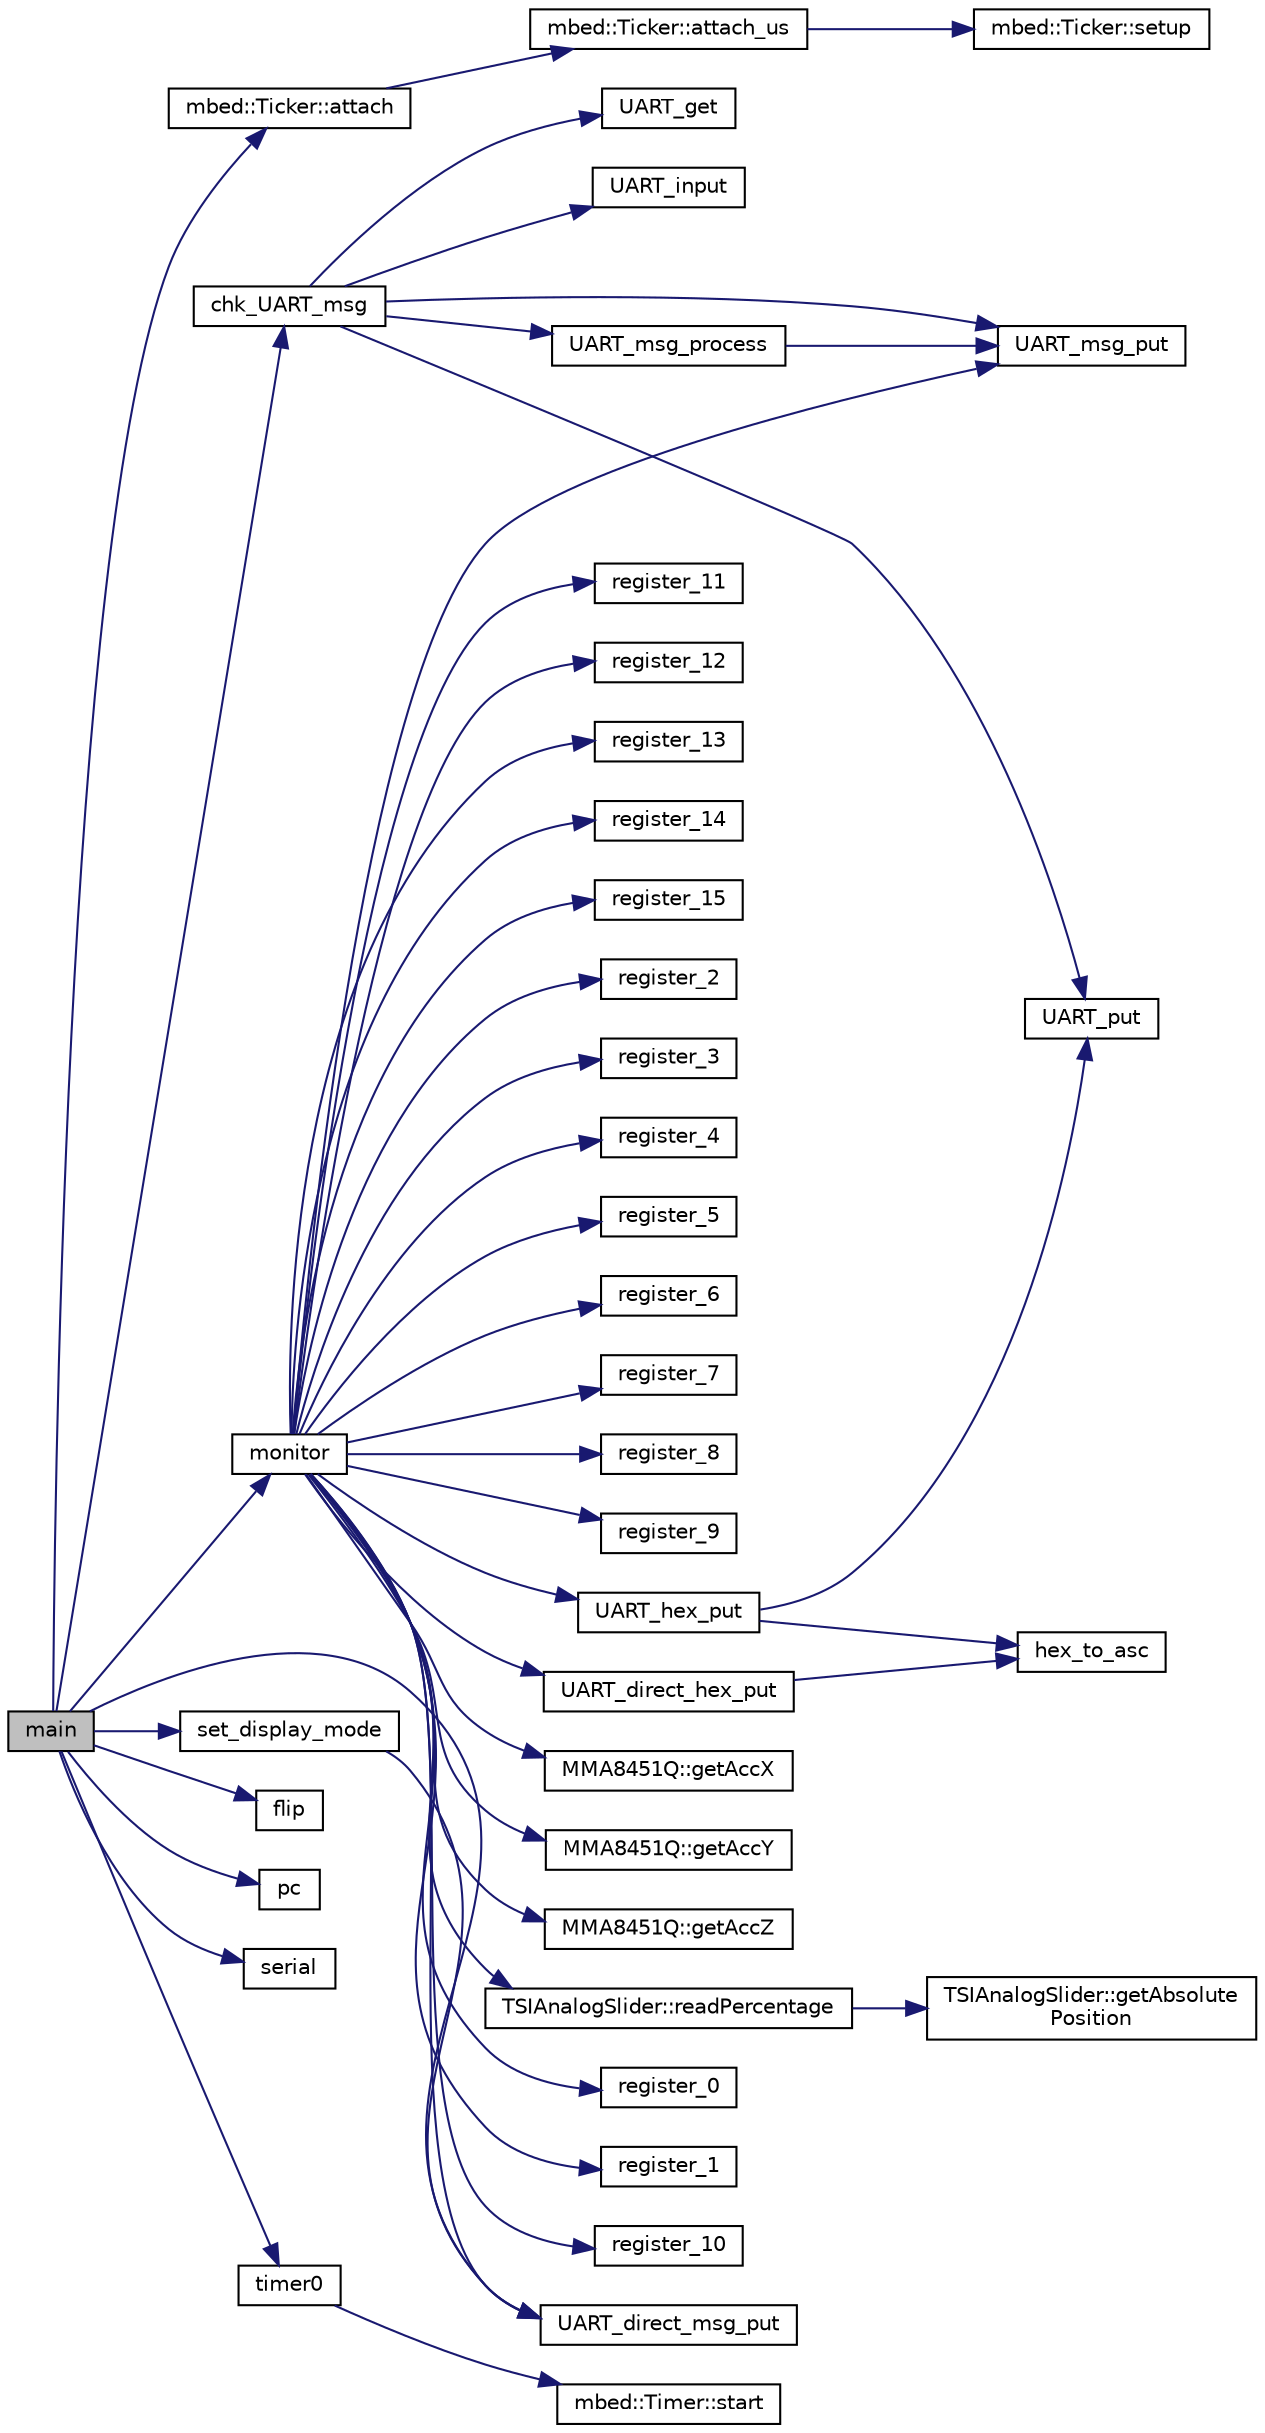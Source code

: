 digraph "main"
{
 // LATEX_PDF_SIZE
  edge [fontname="Helvetica",fontsize="10",labelfontname="Helvetica",labelfontsize="10"];
  node [fontname="Helvetica",fontsize="10",shape=record];
  rankdir="LR";
  Node1 [label="main",height=0.2,width=0.4,color="black", fillcolor="grey75", style="filled", fontcolor="black",tooltip=" "];
  Node1 -> Node2 [color="midnightblue",fontsize="10",style="solid",fontname="Helvetica"];
  Node2 [label="mbed::Ticker::attach",height=0.2,width=0.4,color="black", fillcolor="white", style="filled",URL="$group__drivers.html#ga9bd57da154ea4898f7b5ae0cb992d8db",tooltip=" "];
  Node2 -> Node3 [color="midnightblue",fontsize="10",style="solid",fontname="Helvetica"];
  Node3 [label="mbed::Ticker::attach_us",height=0.2,width=0.4,color="black", fillcolor="white", style="filled",URL="$group__drivers.html#gacbd4450a13e66544241d5e68ffb74b2c",tooltip=" "];
  Node3 -> Node4 [color="midnightblue",fontsize="10",style="solid",fontname="Helvetica"];
  Node4 [label="mbed::Ticker::setup",height=0.2,width=0.4,color="black", fillcolor="white", style="filled",URL="$group__drivers.html#ga19b14dd2a3a5868ccc809561ab49599d",tooltip=" "];
  Node1 -> Node5 [color="midnightblue",fontsize="10",style="solid",fontname="Helvetica"];
  Node5 [label="chk_UART_msg",height=0.2,width=0.4,color="black", fillcolor="white", style="filled",URL="$_monitor_8cpp.html#a29be7c30b6929c50ebb985b228fc1be2",tooltip=" "];
  Node5 -> Node6 [color="midnightblue",fontsize="10",style="solid",fontname="Helvetica"];
  Node6 [label="UART_get",height=0.2,width=0.4,color="black", fillcolor="white", style="filled",URL="$_u_a_r_t__poll_8cpp.html#a6659a2fc6c6bccd0206e0d12798cc4b6",tooltip=" "];
  Node5 -> Node7 [color="midnightblue",fontsize="10",style="solid",fontname="Helvetica"];
  Node7 [label="UART_input",height=0.2,width=0.4,color="black", fillcolor="white", style="filled",URL="$_u_a_r_t__poll_8cpp.html#af92515bd65cb7df035cfe5b38c4faf40",tooltip=" "];
  Node5 -> Node8 [color="midnightblue",fontsize="10",style="solid",fontname="Helvetica"];
  Node8 [label="UART_msg_process",height=0.2,width=0.4,color="black", fillcolor="white", style="filled",URL="$_monitor_8cpp.html#a826db354ae1d910792a0330f8d4eb91a",tooltip=" "];
  Node8 -> Node9 [color="midnightblue",fontsize="10",style="solid",fontname="Helvetica"];
  Node9 [label="UART_msg_put",height=0.2,width=0.4,color="black", fillcolor="white", style="filled",URL="$_u_a_r_t__poll_8cpp.html#ac6ed065c7d51693d1fbf390c19a7fa4b",tooltip=" "];
  Node5 -> Node9 [color="midnightblue",fontsize="10",style="solid",fontname="Helvetica"];
  Node5 -> Node10 [color="midnightblue",fontsize="10",style="solid",fontname="Helvetica"];
  Node10 [label="UART_put",height=0.2,width=0.4,color="black", fillcolor="white", style="filled",URL="$_u_a_r_t__poll_8cpp.html#adf7d84d83418afe25297949ce89a7586",tooltip=" "];
  Node1 -> Node11 [color="midnightblue",fontsize="10",style="solid",fontname="Helvetica"];
  Node11 [label="flip",height=0.2,width=0.4,color="black", fillcolor="white", style="filled",URL="$main_8cpp.html#a126cb0362ae2e7935520fb27343bad31",tooltip=" "];
  Node1 -> Node12 [color="midnightblue",fontsize="10",style="solid",fontname="Helvetica"];
  Node12 [label="monitor",height=0.2,width=0.4,color="black", fillcolor="white", style="filled",URL="$_monitor_8cpp.html#a59a4a0c8721f73a8c9d9db5a4cdc6e88",tooltip=" "];
  Node12 -> Node13 [color="midnightblue",fontsize="10",style="solid",fontname="Helvetica"];
  Node13 [label="MMA8451Q::getAccX",height=0.2,width=0.4,color="black", fillcolor="white", style="filled",URL="$class_m_m_a8451_q.html#a1f5f65dfa6b6767027d84b5d90885e38",tooltip=" "];
  Node12 -> Node14 [color="midnightblue",fontsize="10",style="solid",fontname="Helvetica"];
  Node14 [label="MMA8451Q::getAccY",height=0.2,width=0.4,color="black", fillcolor="white", style="filled",URL="$class_m_m_a8451_q.html#aa9143b4b3128e886c93d4a00fac2cd4c",tooltip=" "];
  Node12 -> Node15 [color="midnightblue",fontsize="10",style="solid",fontname="Helvetica"];
  Node15 [label="MMA8451Q::getAccZ",height=0.2,width=0.4,color="black", fillcolor="white", style="filled",URL="$class_m_m_a8451_q.html#a32caae9379a38d51161c22b7cc78c399",tooltip=" "];
  Node12 -> Node16 [color="midnightblue",fontsize="10",style="solid",fontname="Helvetica"];
  Node16 [label="TSIAnalogSlider::readPercentage",height=0.2,width=0.4,color="black", fillcolor="white", style="filled",URL="$class_t_s_i_analog_slider.html#ac269bbe9a24cd83f9cb8197cd150203f",tooltip=" "];
  Node16 -> Node17 [color="midnightblue",fontsize="10",style="solid",fontname="Helvetica"];
  Node17 [label="TSIAnalogSlider::getAbsolute\lPosition",height=0.2,width=0.4,color="black", fillcolor="white", style="filled",URL="$class_t_s_i_analog_slider.html#a0bbd64bde1bf4266565be9b55d6fcc16",tooltip=" "];
  Node12 -> Node18 [color="midnightblue",fontsize="10",style="solid",fontname="Helvetica"];
  Node18 [label="register_0",height=0.2,width=0.4,color="black", fillcolor="white", style="filled",URL="$_monitor_8cpp.html#a1acfa32889fb3f7772a80c33f17a10f4",tooltip=" "];
  Node12 -> Node19 [color="midnightblue",fontsize="10",style="solid",fontname="Helvetica"];
  Node19 [label="register_1",height=0.2,width=0.4,color="black", fillcolor="white", style="filled",URL="$_monitor_8cpp.html#af4f310dff975c02b20f26636c6c3ef06",tooltip=" "];
  Node12 -> Node20 [color="midnightblue",fontsize="10",style="solid",fontname="Helvetica"];
  Node20 [label="register_10",height=0.2,width=0.4,color="black", fillcolor="white", style="filled",URL="$_monitor_8cpp.html#a74d156db0f8acd998aef5b89823530ff",tooltip=" "];
  Node12 -> Node21 [color="midnightblue",fontsize="10",style="solid",fontname="Helvetica"];
  Node21 [label="register_11",height=0.2,width=0.4,color="black", fillcolor="white", style="filled",URL="$_monitor_8cpp.html#aca4cb1682e152dd6490ca0ad8c14ba63",tooltip=" "];
  Node12 -> Node22 [color="midnightblue",fontsize="10",style="solid",fontname="Helvetica"];
  Node22 [label="register_12",height=0.2,width=0.4,color="black", fillcolor="white", style="filled",URL="$_monitor_8cpp.html#a87858d2ec667c5e18eef59092a4eb868",tooltip=" "];
  Node12 -> Node23 [color="midnightblue",fontsize="10",style="solid",fontname="Helvetica"];
  Node23 [label="register_13",height=0.2,width=0.4,color="black", fillcolor="white", style="filled",URL="$_monitor_8cpp.html#a3a3e6b593805f4e3851166051a42f013",tooltip=" "];
  Node12 -> Node24 [color="midnightblue",fontsize="10",style="solid",fontname="Helvetica"];
  Node24 [label="register_14",height=0.2,width=0.4,color="black", fillcolor="white", style="filled",URL="$_monitor_8cpp.html#a7399860acab51a164e164c2fba044d4c",tooltip=" "];
  Node12 -> Node25 [color="midnightblue",fontsize="10",style="solid",fontname="Helvetica"];
  Node25 [label="register_15",height=0.2,width=0.4,color="black", fillcolor="white", style="filled",URL="$_monitor_8cpp.html#a0a9c96ec951ad4388e574d985fb43949",tooltip=" "];
  Node12 -> Node26 [color="midnightblue",fontsize="10",style="solid",fontname="Helvetica"];
  Node26 [label="register_2",height=0.2,width=0.4,color="black", fillcolor="white", style="filled",URL="$_monitor_8cpp.html#a6fa5bf939f3d799a5fdc81cc703b38aa",tooltip=" "];
  Node12 -> Node27 [color="midnightblue",fontsize="10",style="solid",fontname="Helvetica"];
  Node27 [label="register_3",height=0.2,width=0.4,color="black", fillcolor="white", style="filled",URL="$_monitor_8cpp.html#a4c83941c57e25dfd90fe1fb9de46c46e",tooltip=" "];
  Node12 -> Node28 [color="midnightblue",fontsize="10",style="solid",fontname="Helvetica"];
  Node28 [label="register_4",height=0.2,width=0.4,color="black", fillcolor="white", style="filled",URL="$_monitor_8cpp.html#a5f5e205f220b60b3dc027e6e881f9b65",tooltip=" "];
  Node12 -> Node29 [color="midnightblue",fontsize="10",style="solid",fontname="Helvetica"];
  Node29 [label="register_5",height=0.2,width=0.4,color="black", fillcolor="white", style="filled",URL="$_monitor_8cpp.html#afff65f76f9bec8179813474bb7cb8cec",tooltip=" "];
  Node12 -> Node30 [color="midnightblue",fontsize="10",style="solid",fontname="Helvetica"];
  Node30 [label="register_6",height=0.2,width=0.4,color="black", fillcolor="white", style="filled",URL="$_monitor_8cpp.html#a9e9fc7543f7451bed1391bceccd59d31",tooltip=" "];
  Node12 -> Node31 [color="midnightblue",fontsize="10",style="solid",fontname="Helvetica"];
  Node31 [label="register_7",height=0.2,width=0.4,color="black", fillcolor="white", style="filled",URL="$_monitor_8cpp.html#aef97cbd3b23439790fb02905b1f4a673",tooltip=" "];
  Node12 -> Node32 [color="midnightblue",fontsize="10",style="solid",fontname="Helvetica"];
  Node32 [label="register_8",height=0.2,width=0.4,color="black", fillcolor="white", style="filled",URL="$_monitor_8cpp.html#afc29386541d17a145ae2ed79eb86770a",tooltip=" "];
  Node12 -> Node33 [color="midnightblue",fontsize="10",style="solid",fontname="Helvetica"];
  Node33 [label="register_9",height=0.2,width=0.4,color="black", fillcolor="white", style="filled",URL="$_monitor_8cpp.html#a3cfdbf7d89b2d07d8fd4ec26bb679228",tooltip=" "];
  Node12 -> Node34 [color="midnightblue",fontsize="10",style="solid",fontname="Helvetica"];
  Node34 [label="UART_direct_hex_put",height=0.2,width=0.4,color="black", fillcolor="white", style="filled",URL="$_u_a_r_t__poll_8cpp.html#aed4756aead0f5bdb87fb09e7ed2f6b91",tooltip=" "];
  Node34 -> Node35 [color="midnightblue",fontsize="10",style="solid",fontname="Helvetica"];
  Node35 [label="hex_to_asc",height=0.2,width=0.4,color="black", fillcolor="white", style="filled",URL="$_u_a_r_t__poll_8cpp.html#a4456109db514cdc9933618f2aa6f1897",tooltip=" "];
  Node12 -> Node36 [color="midnightblue",fontsize="10",style="solid",fontname="Helvetica"];
  Node36 [label="UART_direct_msg_put",height=0.2,width=0.4,color="black", fillcolor="white", style="filled",URL="$_u_a_r_t__poll_8cpp.html#ad56b6abae77fe4b4bea9a839bb47d232",tooltip=" "];
  Node12 -> Node37 [color="midnightblue",fontsize="10",style="solid",fontname="Helvetica"];
  Node37 [label="UART_hex_put",height=0.2,width=0.4,color="black", fillcolor="white", style="filled",URL="$_u_a_r_t__poll_8cpp.html#a250ea5455b397ab492794e657d8c5bc8",tooltip=" "];
  Node37 -> Node35 [color="midnightblue",fontsize="10",style="solid",fontname="Helvetica"];
  Node37 -> Node10 [color="midnightblue",fontsize="10",style="solid",fontname="Helvetica"];
  Node12 -> Node9 [color="midnightblue",fontsize="10",style="solid",fontname="Helvetica"];
  Node1 -> Node38 [color="midnightblue",fontsize="10",style="solid",fontname="Helvetica"];
  Node38 [label="pc",height=0.2,width=0.4,color="black", fillcolor="white", style="filled",URL="$main_8cpp.html#a81e0624d7e9f10f8f7e52a569ba24753",tooltip=" "];
  Node1 -> Node39 [color="midnightblue",fontsize="10",style="solid",fontname="Helvetica"];
  Node39 [label="serial",height=0.2,width=0.4,color="black", fillcolor="white", style="filled",URL="$_u_a_r_t__poll_8cpp.html#a44becc30285e88213a624428b2b46cdf",tooltip=" "];
  Node1 -> Node40 [color="midnightblue",fontsize="10",style="solid",fontname="Helvetica"];
  Node40 [label="set_display_mode",height=0.2,width=0.4,color="black", fillcolor="white", style="filled",URL="$_monitor_8cpp.html#acd5157b5f415f4ca9be9b2a23943440c",tooltip=" "];
  Node40 -> Node36 [color="midnightblue",fontsize="10",style="solid",fontname="Helvetica"];
  Node1 -> Node41 [color="midnightblue",fontsize="10",style="solid",fontname="Helvetica"];
  Node41 [label="timer0",height=0.2,width=0.4,color="black", fillcolor="white", style="filled",URL="$timer0_8cpp.html#a2143aff1e880c3dc51e02ba9120825ea",tooltip=" "];
  Node41 -> Node42 [color="midnightblue",fontsize="10",style="solid",fontname="Helvetica"];
  Node42 [label="mbed::Timer::start",height=0.2,width=0.4,color="black", fillcolor="white", style="filled",URL="$group__drivers.html#ga60de64d75454385b23995437f1d72669",tooltip=" "];
  Node1 -> Node36 [color="midnightblue",fontsize="10",style="solid",fontname="Helvetica"];
}
